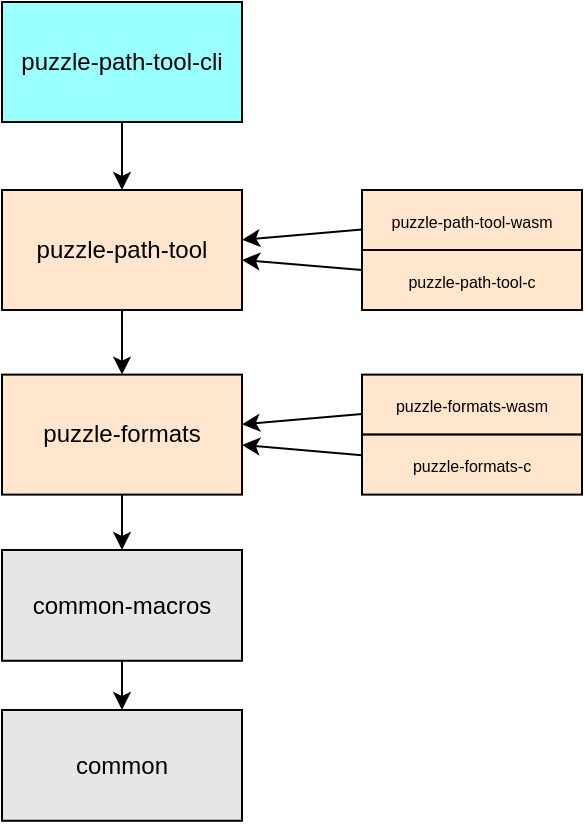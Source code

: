 <mxfile>
    <diagram id="OZqRYfa8L0uuJ_zTMsIt" name="Page-1">
        <mxGraphModel dx="911" dy="425" grid="1" gridSize="10" guides="1" tooltips="1" connect="1" arrows="1" fold="1" page="1" pageScale="1" pageWidth="850" pageHeight="1100" math="0" shadow="0">
            <root>
                <mxCell id="0"/>
                <mxCell id="1" parent="0"/>
                <mxCell id="7" style="edgeStyle=none;html=1;" edge="1" parent="1" source="2" target="3">
                    <mxGeometry relative="1" as="geometry"/>
                </mxCell>
                <mxCell id="2" value="puzzle-path-tool-cli" style="rounded=0;whiteSpace=wrap;html=1;fillColor=#99FFFF;" vertex="1" parent="1">
                    <mxGeometry x="180" y="176" width="120" height="60" as="geometry"/>
                </mxCell>
                <mxCell id="8" style="edgeStyle=none;html=1;" edge="1" parent="1" source="3" target="4">
                    <mxGeometry relative="1" as="geometry"/>
                </mxCell>
                <mxCell id="3" value="puzzle-path-tool" style="rounded=0;whiteSpace=wrap;html=1;fillColor=#FFE6CC;" vertex="1" parent="1">
                    <mxGeometry x="180" y="270" width="120" height="60" as="geometry"/>
                </mxCell>
                <mxCell id="49" style="edgeStyle=none;html=1;" edge="1" parent="1" source="4" target="5">
                    <mxGeometry relative="1" as="geometry"/>
                </mxCell>
                <mxCell id="4" value="puzzle-formats" style="rounded=0;whiteSpace=wrap;html=1;fillColor=#FFE6CC;" vertex="1" parent="1">
                    <mxGeometry x="180" y="362.31" width="120" height="60" as="geometry"/>
                </mxCell>
                <mxCell id="11" value="" style="edgeStyle=none;html=1;" edge="1" parent="1" source="5" target="6">
                    <mxGeometry relative="1" as="geometry"/>
                </mxCell>
                <mxCell id="5" value="common-macros" style="rounded=0;whiteSpace=wrap;html=1;fillColor=#E6E6E6;" vertex="1" parent="1">
                    <mxGeometry x="180" y="449.998" width="120" height="55.385" as="geometry"/>
                </mxCell>
                <mxCell id="6" value="common" style="rounded=0;whiteSpace=wrap;html=1;fillColor=#E6E6E6;" vertex="1" parent="1">
                    <mxGeometry x="180" y="529.998" width="120" height="55.385" as="geometry"/>
                </mxCell>
                <mxCell id="47" style="edgeStyle=none;html=1;" edge="1" parent="1" source="30" target="3">
                    <mxGeometry relative="1" as="geometry"/>
                </mxCell>
                <mxCell id="30" value="&lt;span style=&quot;color: rgb(0, 0, 0);&quot;&gt;&lt;font style=&quot;font-size: 8px;&quot;&gt;puzzle-path-tool-c&lt;/font&gt;&lt;/span&gt;" style="rounded=0;whiteSpace=wrap;html=1;fillColor=#FFE6CC;" vertex="1" parent="1">
                    <mxGeometry x="360" y="299" width="110" height="31" as="geometry"/>
                </mxCell>
                <mxCell id="46" style="edgeStyle=none;html=1;" edge="1" parent="1" source="41" target="3">
                    <mxGeometry relative="1" as="geometry"/>
                </mxCell>
                <mxCell id="41" value="&lt;span style=&quot;color: rgb(0, 0, 0);&quot;&gt;&lt;font style=&quot;font-size: 8px;&quot;&gt;puzzle-path-tool-wasm&lt;/font&gt;&lt;/span&gt;" style="rounded=0;whiteSpace=wrap;html=1;fillColor=#FFE6CC;" vertex="1" parent="1">
                    <mxGeometry x="360" y="270" width="110" height="30" as="geometry"/>
                </mxCell>
                <mxCell id="44" style="edgeStyle=none;html=1;" edge="1" parent="1" source="42" target="4">
                    <mxGeometry relative="1" as="geometry"/>
                </mxCell>
                <mxCell id="42" value="&lt;span style=&quot;color: rgb(0, 0, 0);&quot;&gt;&lt;font style=&quot;font-size: 8px;&quot;&gt;puzzle-formats-wasm&lt;/font&gt;&lt;/span&gt;" style="rounded=0;whiteSpace=wrap;html=1;fillColor=#FFE6CC;" vertex="1" parent="1">
                    <mxGeometry x="360" y="362.31" width="110" height="30" as="geometry"/>
                </mxCell>
                <mxCell id="45" style="edgeStyle=none;html=1;" edge="1" parent="1" source="43" target="4">
                    <mxGeometry relative="1" as="geometry"/>
                </mxCell>
                <mxCell id="43" value="&lt;span style=&quot;color: rgb(0, 0, 0);&quot;&gt;&lt;font style=&quot;font-size: 8px;&quot;&gt;puzzle-formats-c&lt;/font&gt;&lt;/span&gt;" style="rounded=0;whiteSpace=wrap;html=1;fillColor=#FFE6CC;" vertex="1" parent="1">
                    <mxGeometry x="360" y="392.31" width="110" height="30" as="geometry"/>
                </mxCell>
            </root>
        </mxGraphModel>
    </diagram>
</mxfile>
